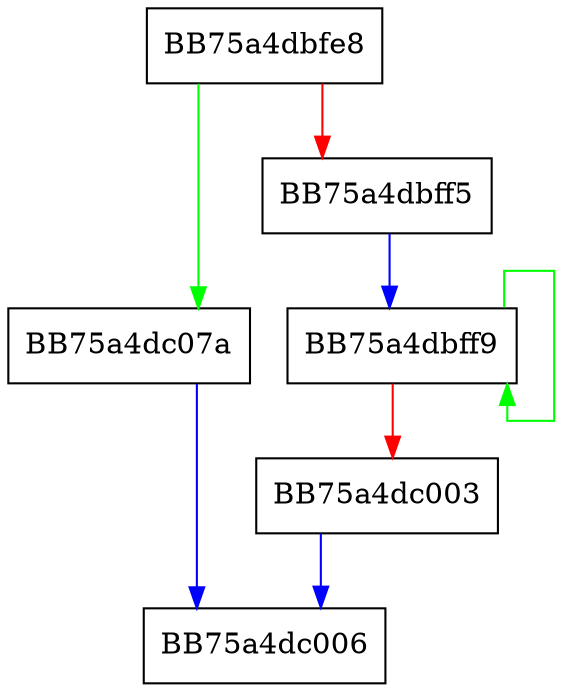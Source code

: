 digraph WPP_SF_sLLL {
  node [shape="box"];
  graph [splines=ortho];
  BB75a4dbfe8 -> BB75a4dc07a [color="green"];
  BB75a4dbfe8 -> BB75a4dbff5 [color="red"];
  BB75a4dbff5 -> BB75a4dbff9 [color="blue"];
  BB75a4dbff9 -> BB75a4dbff9 [color="green"];
  BB75a4dbff9 -> BB75a4dc003 [color="red"];
  BB75a4dc003 -> BB75a4dc006 [color="blue"];
  BB75a4dc07a -> BB75a4dc006 [color="blue"];
}